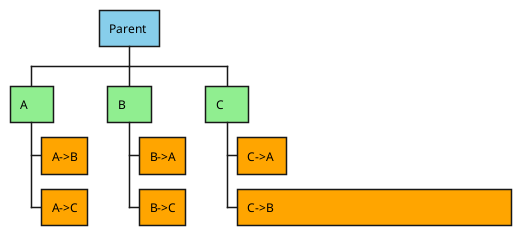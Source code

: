 @startwbs
+[#SkyBlue] Parent 
++[#lightgreen] A     
+++[#Orange] A->B
+++[#Orange] A->C
++[#lightgreen] B     
+++[#Orange] B->A
+++[#Orange] B->C
++[#lightgreen] C     
+++[#Orange] C->A 
+++[#Orange] C->B                                                                         
@endwbs
